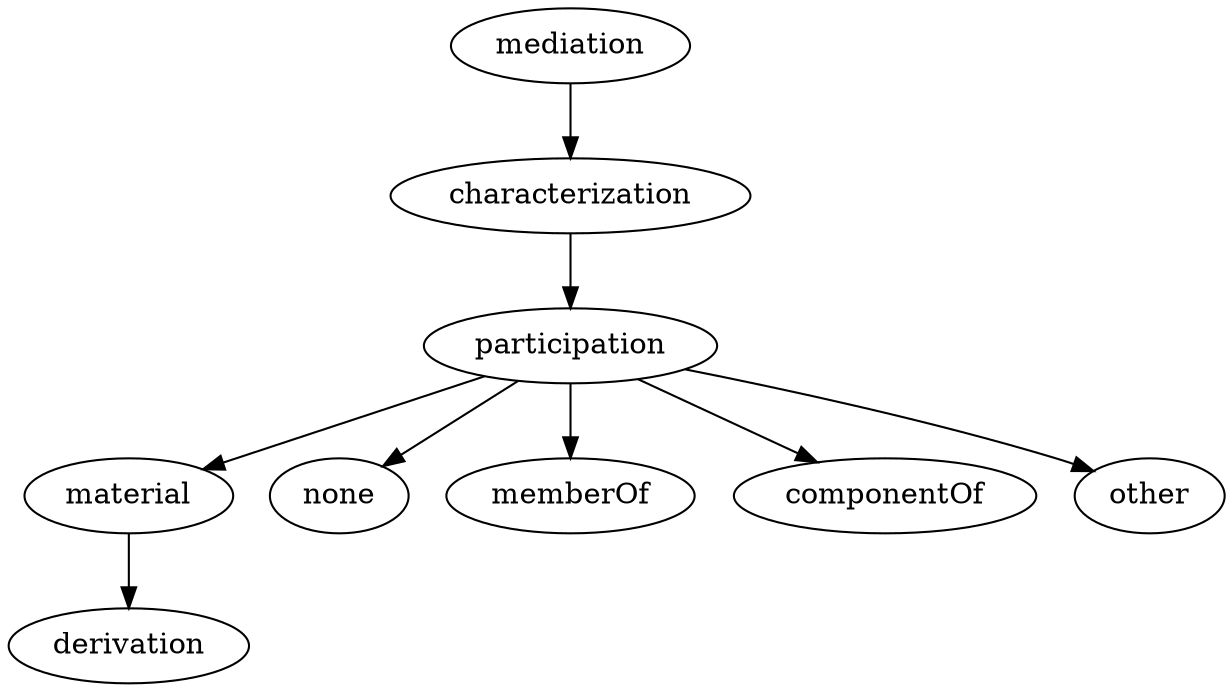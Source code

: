strict digraph  {
mediation;
characterization;
participation;
material;
none;
memberOf;
componentOf;
other;
derivation;
mediation -> characterization;
characterization -> participation;
participation -> material;
participation -> none;
participation -> memberOf;
participation -> componentOf;
participation -> other;
material -> derivation;
}
